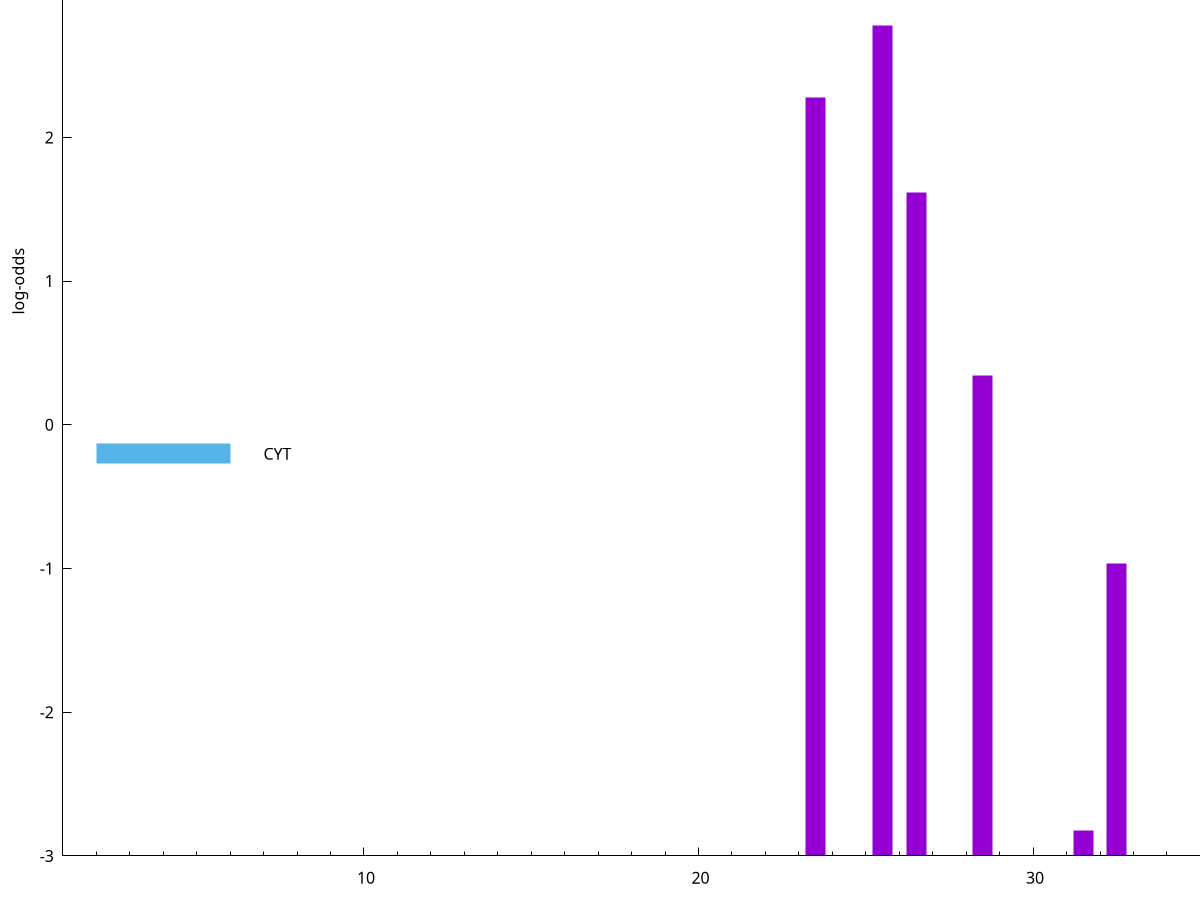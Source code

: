 set title "LipoP predictions for SRR3996252.gff"
set size 2., 1.4
set xrange [1:70] 
set mxtics 10
set yrange [-3:5]
set y2range [0:8]
set ylabel "log-odds"
set term postscript eps color solid "Helvetica" 30
set output "SRR3996252.gff51.eps"
set arrow from 2,4.08196 to 6,4.08196 nohead lt 1 lw 20
set label "SpI" at 7,4.08196
set arrow from 2,3.04816 to 6,3.04816 nohead lt 4 lw 20
set label "TMH" at 7,3.04816
set arrow from 2,-0.200913 to 6,-0.200913 nohead lt 3 lw 20
set label "CYT" at 7,-0.200913
set arrow from 2,4.08196 to 6,4.08196 nohead lt 1 lw 20
set label "SpI" at 7,4.08196
# NOTE: The scores below are the log-odds scores with the threshold
# NOTE: subtracted (a hack to make gnuplot make the histogram all
# NOTE: look nice).
plot "-" axes x1y2 title "" with impulses lt 1 lw 20
25.500000 5.779120
23.500000 5.280560
26.500000 4.613470
28.500000 3.345478
32.500000 2.035834
31.500000 0.178160
e
exit
